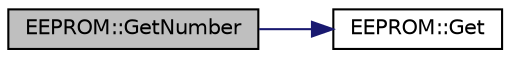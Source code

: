 digraph "EEPROM::GetNumber"
{
  edge [fontname="Helvetica",fontsize="10",labelfontname="Helvetica",labelfontsize="10"];
  node [fontname="Helvetica",fontsize="10",shape=record];
  rankdir="LR";
  Node1 [label="EEPROM::GetNumber",height=0.2,width=0.4,color="black", fillcolor="grey75", style="filled" fontcolor="black"];
  Node1 -> Node2 [color="midnightblue",fontsize="10",style="solid",fontname="Helvetica"];
  Node2 [label="EEPROM::Get",height=0.2,width=0.4,color="black", fillcolor="white", style="filled",URL="$classEEPROM.html#af24c313a2c7c9433c3e085d8bbbb137e",tooltip="Get a single byte from the EEPROM."];
}
